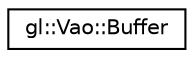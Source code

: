 digraph "Graphical Class Hierarchy"
{
 // LATEX_PDF_SIZE
  edge [fontname="Helvetica",fontsize="10",labelfontname="Helvetica",labelfontsize="10"];
  node [fontname="Helvetica",fontsize="10",shape=record];
  rankdir="LR";
  Node0 [label="gl::Vao::Buffer",height=0.2,width=0.4,color="black", fillcolor="white", style="filled",URL="$structgl_1_1Vao_1_1Buffer.html",tooltip=" "];
}
